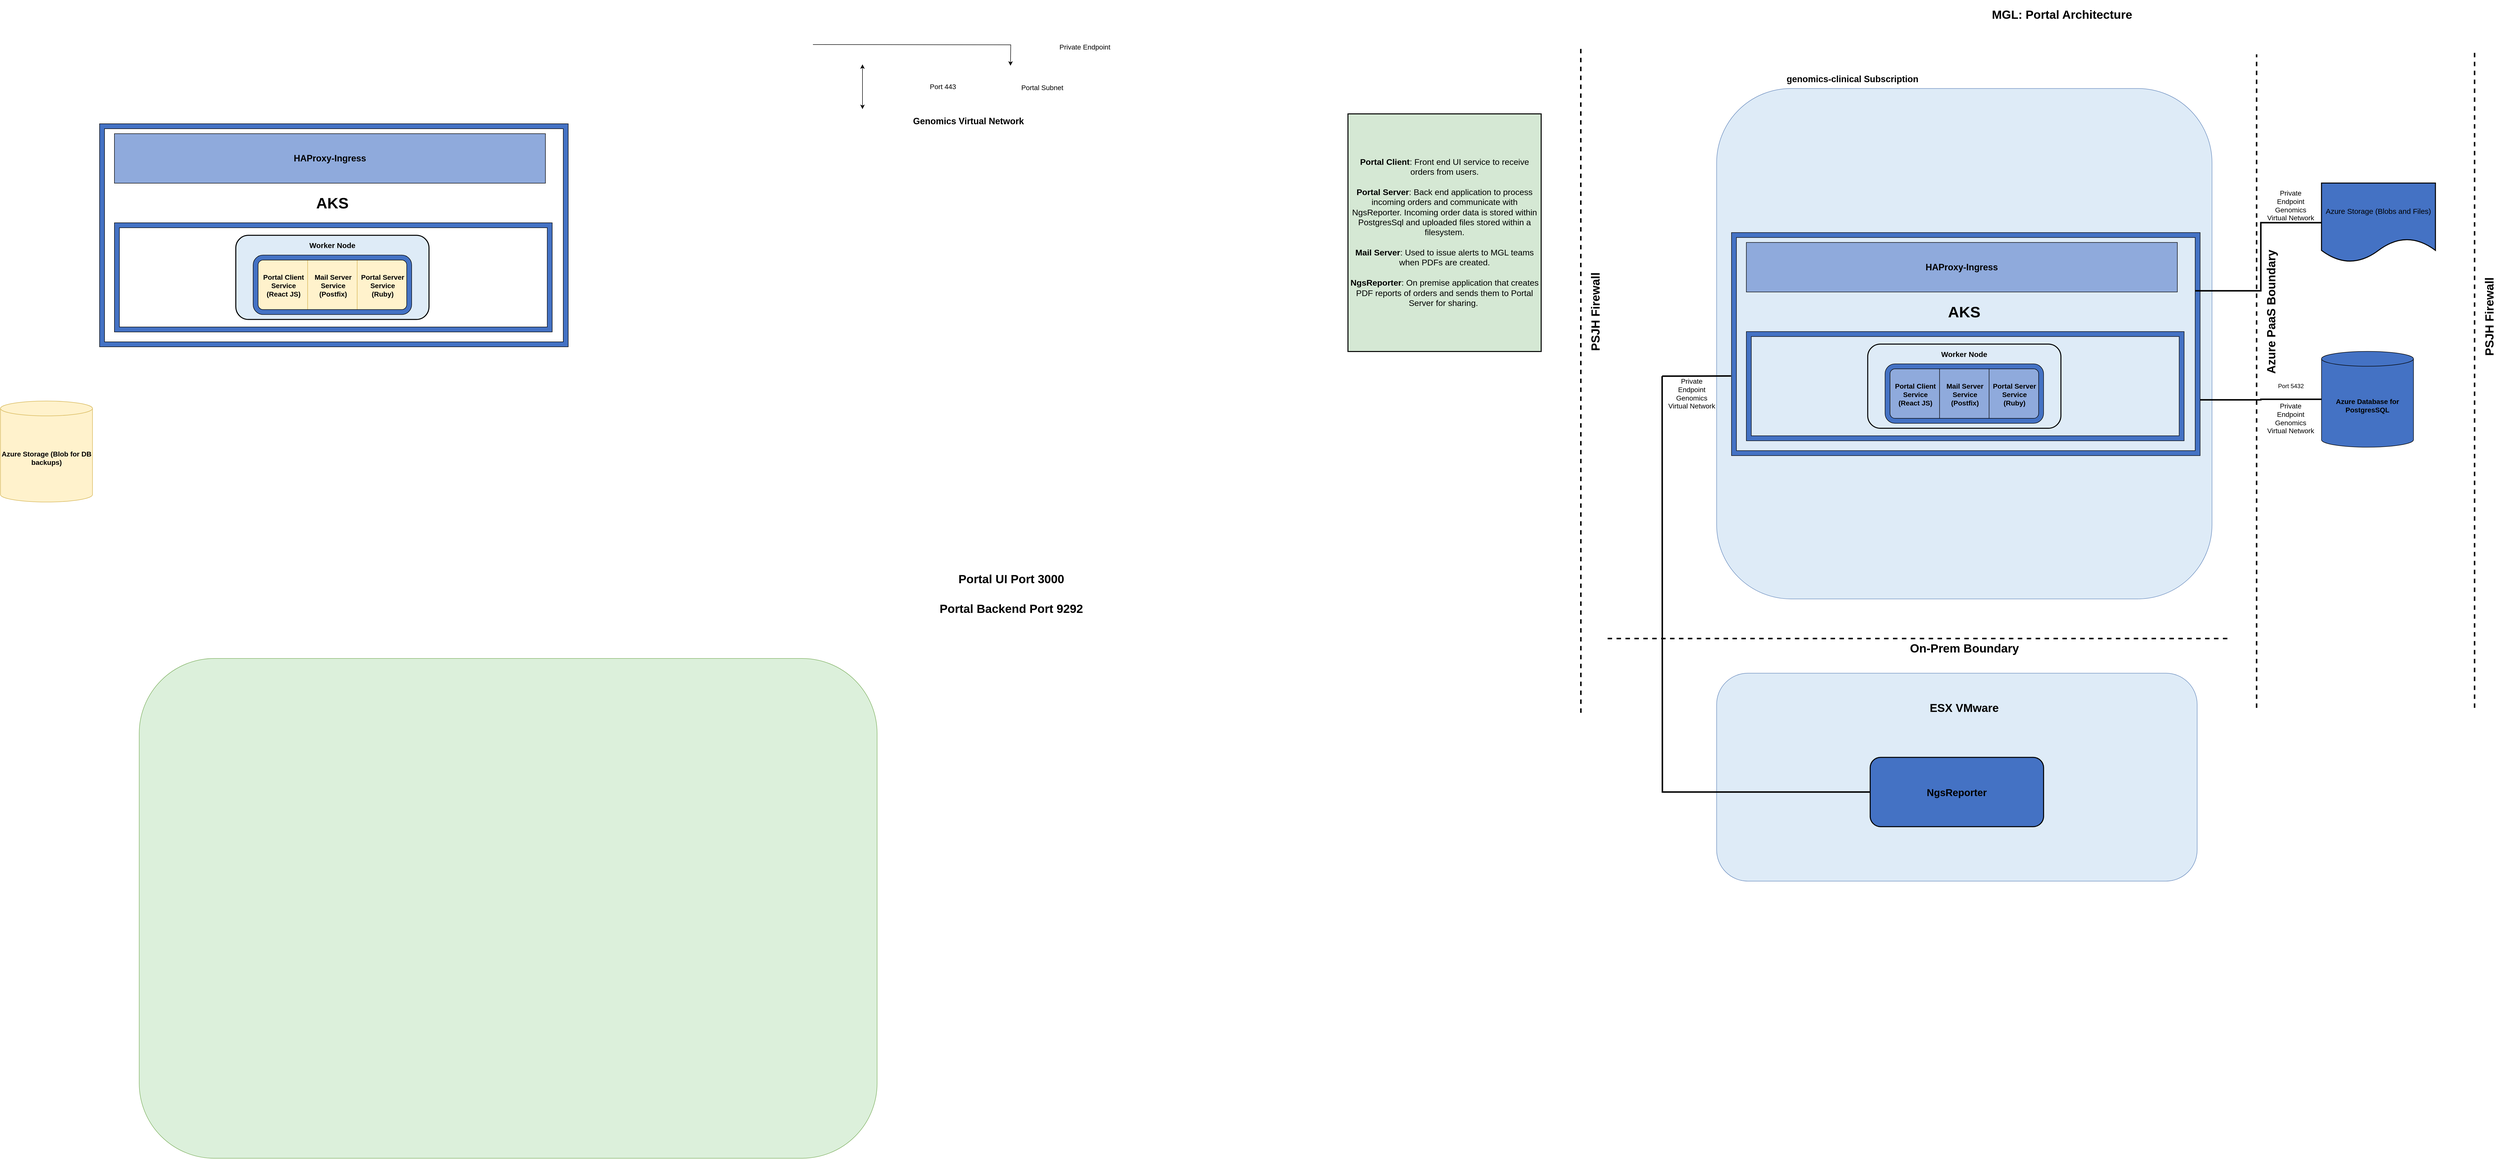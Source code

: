 <mxfile version="15.1.0" type="github">
  <diagram name="Page-1" id="e3a06f82-3646-2815-327d-82caf3d4e204">
    <mxGraphModel dx="5569" dy="1154" grid="1" gridSize="10" guides="1" tooltips="1" connect="1" arrows="1" fold="1" page="1" pageScale="1.5" pageWidth="1169" pageHeight="826" background="none" math="0" shadow="0">
      <root>
        <mxCell id="0" style=";html=1;" />
        <mxCell id="1" style=";html=1;" parent="0" />
        <mxCell id="6a7d8f32e03d9370-62" value="MGL: Portal Architecture" style="text;strokeColor=none;fillColor=none;html=1;fontSize=24;fontStyle=1;verticalAlign=middle;align=center;" parent="1" vertex="1">
          <mxGeometry x="294.177" width="1394" height="60.267" as="geometry" />
        </mxCell>
        <mxCell id="vWLtctp0Y2EUvDG1c7CQ-7" value="&lt;b&gt;&lt;font style=&quot;font-size: 18px&quot;&gt;genomics-clinical Subscription&lt;/font&gt;&lt;/b&gt;" style="text;html=1;strokeColor=none;fillColor=none;align=center;verticalAlign=middle;whiteSpace=wrap;rounded=0;" parent="1" vertex="1">
          <mxGeometry x="204.182" y="129.463" width="728.571" height="60.267" as="geometry" />
        </mxCell>
        <mxCell id="vWLtctp0Y2EUvDG1c7CQ-11" value="&lt;font style=&quot;font-size: 18px&quot;&gt;&lt;b&gt;Genomics Virtual Network&lt;/b&gt;&lt;/font&gt;" style="text;html=1;strokeColor=none;fillColor=none;align=center;verticalAlign=middle;whiteSpace=wrap;rounded=0;" parent="1" vertex="1">
          <mxGeometry x="-1370.002" y="230.003" width="307.619" height="30.133" as="geometry" />
        </mxCell>
        <mxCell id="vWLtctp0Y2EUvDG1c7CQ-13" value="&lt;font style=&quot;font-size: 14px&quot;&gt;Portal Subnet&lt;/font&gt;" style="text;html=1;strokeColor=none;fillColor=none;align=center;verticalAlign=middle;whiteSpace=wrap;rounded=0;" parent="1" vertex="1">
          <mxGeometry x="-1140" y="160.0" width="145.82" height="34.274" as="geometry" />
        </mxCell>
        <mxCell id="vWLtctp0Y2EUvDG1c7CQ-38" value="&lt;font style=&quot;font-size: 14px&quot;&gt;Port 443&lt;/font&gt;" style="text;html=1;strokeColor=none;fillColor=none;align=center;verticalAlign=middle;whiteSpace=wrap;rounded=0;" parent="1" vertex="1">
          <mxGeometry x="-1299.995" y="159.997" width="64.762" height="30.133" as="geometry" />
        </mxCell>
        <mxCell id="rg4Ka3kV1G-TsTbr1ID1-2" style="edgeStyle=orthogonalEdgeStyle;rounded=0;orthogonalLoop=1;jettySize=auto;html=1;exitX=0.5;exitY=1;exitDx=0;exitDy=0;entryX=0.5;entryY=0;entryDx=0;entryDy=0;" parent="1" edge="1">
          <mxGeometry relative="1" as="geometry">
            <mxPoint x="-1530.001" y="90.0" as="sourcePoint" />
            <mxPoint x="-1131.25" y="132.803" as="targetPoint" />
          </mxGeometry>
        </mxCell>
        <mxCell id="vWLtctp0Y2EUvDG1c7CQ-28" style="edgeStyle=orthogonalEdgeStyle;rounded=0;orthogonalLoop=1;jettySize=auto;html=1;exitX=0.5;exitY=1;exitDx=0;exitDy=0;entryX=0.5;entryY=0;entryDx=0;entryDy=0;endArrow=classic;endFill=1;startArrow=classic;startFill=1;" parent="1" edge="1">
          <mxGeometry relative="1" as="geometry">
            <mxPoint x="-1430.001" y="129.997" as="sourcePoint" />
            <mxPoint x="-1430.001" y="220.397" as="targetPoint" />
          </mxGeometry>
        </mxCell>
        <mxCell id="vWLtctp0Y2EUvDG1c7CQ-37" value="&lt;font style=&quot;font-size: 14px&quot;&gt;Private Endpoint&lt;/font&gt;" style="text;html=1;strokeColor=none;fillColor=none;align=center;verticalAlign=middle;whiteSpace=wrap;rounded=0;" parent="1" vertex="1">
          <mxGeometry x="-1069.998" y="79.997" width="178.095" height="30.133" as="geometry" />
        </mxCell>
        <mxCell id="vWLtctp0Y2EUvDG1c7CQ-6" value="" style="rounded=1;whiteSpace=wrap;html=1;strokeColor=#6c8ebf;fillColor=#deebf7;" parent="1" vertex="1">
          <mxGeometry x="294.18" y="178.73" width="1000" height="1031" as="geometry" />
        </mxCell>
        <mxCell id="vWLtctp0Y2EUvDG1c7CQ-10" value="" style="rounded=1;whiteSpace=wrap;html=1;strokeColor=#82b366;fillColor=#DCF0DB;" parent="1" vertex="1">
          <mxGeometry x="-2890" y="1330.003" width="1489.524" height="1009.467" as="geometry" />
        </mxCell>
        <mxCell id="tGYNeZP_cqa0wACuk-C2-67" style="edgeStyle=orthogonalEdgeStyle;rounded=0;orthogonalLoop=1;jettySize=auto;html=1;exitX=0;exitY=0.5;exitDx=0;exitDy=0;exitPerimeter=0;entryX=0;entryY=0;entryDx=946.0;entryDy=337.897;entryPerimeter=0;strokeWidth=3;endArrow=none;endFill=0;" edge="1" parent="1" source="vWLtctp0Y2EUvDG1c7CQ-16" target="tGYNeZP_cqa0wACuk-C2-5">
          <mxGeometry relative="1" as="geometry" />
        </mxCell>
        <mxCell id="vWLtctp0Y2EUvDG1c7CQ-16" value="&lt;font style=&quot;font-size: 14px&quot;&gt;&lt;b&gt;Azure Database for&lt;br&gt;PostgresSQL&lt;/b&gt;&lt;/font&gt;" style="shape=cylinder3;whiteSpace=wrap;html=1;boundedLbl=1;backgroundOutline=1;size=15;fillColor=#4472C4;" parent="1" vertex="1">
          <mxGeometry x="1515.18" y="709.73" width="185.71" height="193.56" as="geometry" />
        </mxCell>
        <mxCell id="vWLtctp0Y2EUvDG1c7CQ-35" value="&lt;font style=&quot;font-size: 14px&quot;&gt;&lt;b&gt;Azure Storage (Blob for DB backups)&lt;/b&gt;&lt;/font&gt;" style="shape=cylinder3;whiteSpace=wrap;html=1;boundedLbl=1;backgroundOutline=1;size=15;fillColor=#fff2cc;strokeColor=#d6b656;" parent="1" vertex="1">
          <mxGeometry x="-3170" y="810" width="185.71" height="204" as="geometry" />
        </mxCell>
        <mxCell id="tGYNeZP_cqa0wACuk-C2-36" value="" style="group" vertex="1" connectable="0" parent="1">
          <mxGeometry x="324.18" y="469.733" width="946" height="450.53" as="geometry" />
        </mxCell>
        <mxCell id="tGYNeZP_cqa0wACuk-C2-5" value="" style="verticalLabelPosition=bottom;verticalAlign=top;html=1;shape=mxgraph.basic.frame;dx=10;fillColor=#4472c4;" vertex="1" parent="tGYNeZP_cqa0wACuk-C2-36">
          <mxGeometry width="946" height="450.53" as="geometry" />
        </mxCell>
        <mxCell id="tGYNeZP_cqa0wACuk-C2-9" value="" style="verticalLabelPosition=bottom;verticalAlign=top;html=1;shape=mxgraph.basic.frame;dx=10;fillColor=#4472c4;" vertex="1" parent="tGYNeZP_cqa0wACuk-C2-36">
          <mxGeometry x="30" y="200" width="883.68" height="220.53" as="geometry" />
        </mxCell>
        <mxCell id="tGYNeZP_cqa0wACuk-C2-31" value="" style="group" vertex="1" connectable="0" parent="tGYNeZP_cqa0wACuk-C2-36">
          <mxGeometry x="275" y="225.267" width="390" height="170" as="geometry" />
        </mxCell>
        <mxCell id="tGYNeZP_cqa0wACuk-C2-20" value="" style="rounded=1;whiteSpace=wrap;html=1;shadow=0;glass=0;sketch=0;fillColor=#DEEBF7;strokeWidth=2;" vertex="1" parent="tGYNeZP_cqa0wACuk-C2-31">
          <mxGeometry width="390" height="170" as="geometry" />
        </mxCell>
        <mxCell id="tGYNeZP_cqa0wACuk-C2-19" value="" style="group" vertex="1" connectable="0" parent="tGYNeZP_cqa0wACuk-C2-31">
          <mxGeometry x="35" y="40" width="320" height="120" as="geometry" />
        </mxCell>
        <mxCell id="rg4Ka3kV1G-TsTbr1ID1-1" value="&lt;b&gt;&lt;font style=&quot;font-size: 14px&quot;&gt;Portal Client Service&lt;br&gt;(React JS)&lt;br&gt;&lt;/font&gt;&lt;/b&gt;" style="whiteSpace=wrap;html=1;aspect=fixed;strokeColor=#d6b656;fillColor=#8FAADC;" parent="tGYNeZP_cqa0wACuk-C2-19" vertex="1">
          <mxGeometry x="10" y="10.003" width="103.32" height="103.32" as="geometry" />
        </mxCell>
        <mxCell id="rg4Ka3kV1G-TsTbr1ID1-4" value="&lt;b&gt;&lt;font style=&quot;font-size: 14px&quot;&gt;Mail Server Service&lt;br&gt;(Postfix)&lt;br&gt;&lt;/font&gt;&lt;/b&gt;" style="whiteSpace=wrap;html=1;aspect=fixed;fillColor=#8FAADC;" parent="tGYNeZP_cqa0wACuk-C2-19" vertex="1">
          <mxGeometry x="110" y="10.003" width="103.32" height="103.32" as="geometry" />
        </mxCell>
        <mxCell id="vWLtctp0Y2EUvDG1c7CQ-14" value="&lt;b&gt;&lt;font style=&quot;font-size: 14px&quot;&gt;Portal Server Service&lt;br&gt;(Ruby)&lt;br&gt;&lt;/font&gt;&lt;/b&gt;" style="whiteSpace=wrap;html=1;aspect=fixed;fillColor=#8FAADC;" parent="tGYNeZP_cqa0wACuk-C2-19" vertex="1">
          <mxGeometry x="210.0" y="10.003" width="103.32" height="103.32" as="geometry" />
        </mxCell>
        <mxCell id="tGYNeZP_cqa0wACuk-C2-13" value="" style="verticalLabelPosition=bottom;verticalAlign=top;html=1;shape=mxgraph.basic.rounded_frame;dx=10;fillColor=#4472c4;" vertex="1" parent="tGYNeZP_cqa0wACuk-C2-19">
          <mxGeometry width="320" height="120" as="geometry" />
        </mxCell>
        <mxCell id="tGYNeZP_cqa0wACuk-C2-21" value="&lt;font style=&quot;font-size: 15px&quot;&gt;&lt;b&gt;Worker Node&lt;/b&gt;&lt;/font&gt;" style="text;html=1;strokeColor=none;fillColor=none;align=center;verticalAlign=middle;whiteSpace=wrap;rounded=0;shadow=0;glass=0;sketch=0;" vertex="1" parent="tGYNeZP_cqa0wACuk-C2-31">
          <mxGeometry x="40" y="10" width="310" height="20" as="geometry" />
        </mxCell>
        <mxCell id="tGYNeZP_cqa0wACuk-C2-32" value="&lt;font style=&quot;font-size: 18px&quot;&gt;&lt;b&gt;HAProxy-Ingress&lt;/b&gt;&lt;/font&gt;" style="rounded=0;whiteSpace=wrap;html=1;shadow=0;glass=0;sketch=0;fillColor=#8faadc;" vertex="1" parent="tGYNeZP_cqa0wACuk-C2-36">
          <mxGeometry x="30" y="19.997" width="870" height="100" as="geometry" />
        </mxCell>
        <mxCell id="tGYNeZP_cqa0wACuk-C2-34" value="&lt;font size=&quot;1&quot;&gt;&lt;b style=&quot;font-size: 31px&quot;&gt;AKS&lt;/b&gt;&lt;/font&gt;" style="text;html=1;strokeColor=none;fillColor=none;align=center;verticalAlign=middle;whiteSpace=wrap;rounded=0;shadow=0;glass=0;sketch=0;" vertex="1" parent="tGYNeZP_cqa0wACuk-C2-36">
          <mxGeometry x="410" y="139.997" width="120" height="40" as="geometry" />
        </mxCell>
        <mxCell id="tGYNeZP_cqa0wACuk-C2-37" value="Portal UI Port 3000" style="text;strokeColor=none;fillColor=none;html=1;fontSize=24;fontStyle=1;verticalAlign=middle;align=center;rounded=0;shadow=0;glass=0;sketch=0;" vertex="1" parent="1">
          <mxGeometry x="-1180" y="1150" width="100" height="40" as="geometry" />
        </mxCell>
        <mxCell id="tGYNeZP_cqa0wACuk-C2-38" value="" style="endArrow=none;dashed=1;html=1;strokeWidth=3;" edge="1" parent="1">
          <mxGeometry width="50" height="50" relative="1" as="geometry">
            <mxPoint x="1384.18" y="1429.73" as="sourcePoint" />
            <mxPoint x="1384.18" y="109.73" as="targetPoint" />
          </mxGeometry>
        </mxCell>
        <mxCell id="tGYNeZP_cqa0wACuk-C2-39" value="Azure PaaS Boundary" style="text;strokeColor=none;fillColor=none;html=1;fontSize=24;fontStyle=1;verticalAlign=middle;align=center;rounded=0;shadow=0;glass=0;sketch=0;rotation=-90;" vertex="1" parent="1">
          <mxGeometry x="1194.18" y="610" width="440" height="40" as="geometry" />
        </mxCell>
        <mxCell id="tGYNeZP_cqa0wACuk-C2-44" value="" style="endArrow=none;dashed=1;html=1;strokeWidth=3;" edge="1" parent="1">
          <mxGeometry width="50" height="50" relative="1" as="geometry">
            <mxPoint x="1824.18" y="1429.73" as="sourcePoint" />
            <mxPoint x="1824.18" y="99.73" as="targetPoint" />
          </mxGeometry>
        </mxCell>
        <mxCell id="tGYNeZP_cqa0wACuk-C2-45" value="PSJH Firewall" style="text;strokeColor=none;fillColor=none;html=1;fontSize=24;fontStyle=1;verticalAlign=middle;align=center;rounded=0;shadow=0;glass=0;sketch=0;rotation=-90;" vertex="1" parent="1">
          <mxGeometry x="1634.18" y="619.73" width="440" height="40" as="geometry" />
        </mxCell>
        <mxCell id="tGYNeZP_cqa0wACuk-C2-46" value="" style="endArrow=none;dashed=1;html=1;strokeWidth=3;" edge="1" parent="1">
          <mxGeometry width="50" height="50" relative="1" as="geometry">
            <mxPoint x="20.18" y="1439.73" as="sourcePoint" />
            <mxPoint x="20.0" y="90" as="targetPoint" />
          </mxGeometry>
        </mxCell>
        <mxCell id="tGYNeZP_cqa0wACuk-C2-47" value="PSJH Firewall" style="text;strokeColor=none;fillColor=none;html=1;fontSize=24;fontStyle=1;verticalAlign=middle;align=center;rounded=0;shadow=0;glass=0;sketch=0;rotation=-90;" vertex="1" parent="1">
          <mxGeometry x="-170.0" y="610" width="440" height="40" as="geometry" />
        </mxCell>
        <mxCell id="tGYNeZP_cqa0wACuk-C2-48" value="" style="endArrow=none;dashed=1;html=1;strokeWidth=3;" edge="1" parent="1">
          <mxGeometry width="50" height="50" relative="1" as="geometry">
            <mxPoint x="74.18" y="1289.73" as="sourcePoint" />
            <mxPoint x="1334.18" y="1289.73" as="targetPoint" />
          </mxGeometry>
        </mxCell>
        <mxCell id="tGYNeZP_cqa0wACuk-C2-49" value="On-Prem Boundary" style="text;strokeColor=none;fillColor=none;html=1;fontSize=24;fontStyle=1;verticalAlign=middle;align=center;rounded=0;shadow=0;glass=0;sketch=0;rotation=0;" vertex="1" parent="1">
          <mxGeometry x="574.18" y="1289.73" width="440" height="40" as="geometry" />
        </mxCell>
        <mxCell id="tGYNeZP_cqa0wACuk-C2-50" value="Portal Backend Port 9292" style="text;strokeColor=none;fillColor=none;html=1;fontSize=24;fontStyle=1;verticalAlign=middle;align=center;rounded=0;shadow=0;glass=0;sketch=0;" vertex="1" parent="1">
          <mxGeometry x="-1180" y="1210" width="100" height="40" as="geometry" />
        </mxCell>
        <mxCell id="tGYNeZP_cqa0wACuk-C2-52" value="" style="rounded=1;whiteSpace=wrap;html=1;strokeColor=#6c8ebf;fillColor=#deebf7;" vertex="1" parent="1">
          <mxGeometry x="294.18" y="1359.73" width="970" height="420" as="geometry" />
        </mxCell>
        <mxCell id="tGYNeZP_cqa0wACuk-C2-53" value="" style="group" vertex="1" connectable="0" parent="1">
          <mxGeometry x="-2970" y="250.003" width="946" height="450.53" as="geometry" />
        </mxCell>
        <mxCell id="tGYNeZP_cqa0wACuk-C2-54" value="" style="verticalLabelPosition=bottom;verticalAlign=top;html=1;shape=mxgraph.basic.frame;dx=10;fillColor=#4472c4;" vertex="1" parent="tGYNeZP_cqa0wACuk-C2-53">
          <mxGeometry width="946" height="450.53" as="geometry" />
        </mxCell>
        <mxCell id="tGYNeZP_cqa0wACuk-C2-55" value="" style="verticalLabelPosition=bottom;verticalAlign=top;html=1;shape=mxgraph.basic.frame;dx=10;fillColor=#4472c4;" vertex="1" parent="tGYNeZP_cqa0wACuk-C2-53">
          <mxGeometry x="30" y="200" width="883.68" height="220.53" as="geometry" />
        </mxCell>
        <mxCell id="tGYNeZP_cqa0wACuk-C2-56" value="" style="group" vertex="1" connectable="0" parent="tGYNeZP_cqa0wACuk-C2-53">
          <mxGeometry x="275" y="225.267" width="390" height="170" as="geometry" />
        </mxCell>
        <mxCell id="tGYNeZP_cqa0wACuk-C2-57" value="" style="rounded=1;whiteSpace=wrap;html=1;shadow=0;glass=0;sketch=0;fillColor=#DEEBF7;strokeWidth=2;" vertex="1" parent="tGYNeZP_cqa0wACuk-C2-56">
          <mxGeometry width="390" height="170" as="geometry" />
        </mxCell>
        <mxCell id="tGYNeZP_cqa0wACuk-C2-58" value="" style="group" vertex="1" connectable="0" parent="tGYNeZP_cqa0wACuk-C2-56">
          <mxGeometry x="35" y="40" width="320" height="120" as="geometry" />
        </mxCell>
        <mxCell id="tGYNeZP_cqa0wACuk-C2-59" value="&lt;b&gt;&lt;font style=&quot;font-size: 14px&quot;&gt;Portal Client Service&lt;br&gt;(React JS)&lt;br&gt;&lt;/font&gt;&lt;/b&gt;" style="whiteSpace=wrap;html=1;aspect=fixed;fillColor=#fff2cc;strokeColor=#d6b656;" vertex="1" parent="tGYNeZP_cqa0wACuk-C2-58">
          <mxGeometry x="10" y="10.003" width="103.32" height="103.32" as="geometry" />
        </mxCell>
        <mxCell id="tGYNeZP_cqa0wACuk-C2-60" value="&lt;b&gt;&lt;font style=&quot;font-size: 14px&quot;&gt;Mail Server Service&lt;br&gt;(Postfix)&lt;br&gt;&lt;/font&gt;&lt;/b&gt;" style="whiteSpace=wrap;html=1;aspect=fixed;fillColor=#fff2cc;strokeColor=#d6b656;" vertex="1" parent="tGYNeZP_cqa0wACuk-C2-58">
          <mxGeometry x="110" y="10.003" width="103.32" height="103.32" as="geometry" />
        </mxCell>
        <mxCell id="tGYNeZP_cqa0wACuk-C2-61" value="&lt;b&gt;&lt;font style=&quot;font-size: 14px&quot;&gt;Portal Server Service&lt;br&gt;(Ruby)&lt;br&gt;&lt;/font&gt;&lt;/b&gt;" style="whiteSpace=wrap;html=1;aspect=fixed;fillColor=#fff2cc;strokeColor=#d6b656;" vertex="1" parent="tGYNeZP_cqa0wACuk-C2-58">
          <mxGeometry x="210.0" y="10.003" width="103.32" height="103.32" as="geometry" />
        </mxCell>
        <mxCell id="tGYNeZP_cqa0wACuk-C2-62" value="" style="verticalLabelPosition=bottom;verticalAlign=top;html=1;shape=mxgraph.basic.rounded_frame;dx=10;fillColor=#4472c4;" vertex="1" parent="tGYNeZP_cqa0wACuk-C2-58">
          <mxGeometry width="320" height="120" as="geometry" />
        </mxCell>
        <mxCell id="tGYNeZP_cqa0wACuk-C2-63" value="&lt;font style=&quot;font-size: 15px&quot;&gt;&lt;b&gt;Worker Node&lt;/b&gt;&lt;/font&gt;" style="text;html=1;strokeColor=none;fillColor=none;align=center;verticalAlign=middle;whiteSpace=wrap;rounded=0;shadow=0;glass=0;sketch=0;" vertex="1" parent="tGYNeZP_cqa0wACuk-C2-56">
          <mxGeometry x="40" y="10" width="310" height="20" as="geometry" />
        </mxCell>
        <mxCell id="tGYNeZP_cqa0wACuk-C2-64" value="&lt;font style=&quot;font-size: 18px&quot;&gt;&lt;b&gt;HAProxy-Ingress&lt;/b&gt;&lt;/font&gt;" style="rounded=0;whiteSpace=wrap;html=1;shadow=0;glass=0;sketch=0;fillColor=#8faadc;" vertex="1" parent="tGYNeZP_cqa0wACuk-C2-53">
          <mxGeometry x="30" y="19.997" width="870" height="100" as="geometry" />
        </mxCell>
        <mxCell id="tGYNeZP_cqa0wACuk-C2-65" value="&lt;font size=&quot;1&quot;&gt;&lt;b style=&quot;font-size: 31px&quot;&gt;AKS&lt;/b&gt;&lt;/font&gt;" style="text;html=1;strokeColor=none;fillColor=none;align=center;verticalAlign=middle;whiteSpace=wrap;rounded=0;shadow=0;glass=0;sketch=0;" vertex="1" parent="tGYNeZP_cqa0wACuk-C2-53">
          <mxGeometry x="410" y="139.997" width="120" height="40" as="geometry" />
        </mxCell>
        <mxCell id="tGYNeZP_cqa0wACuk-C2-51" value="&lt;b&gt;&lt;font style=&quot;font-size: 23px&quot;&gt;ESX VMware&lt;/font&gt;&lt;/b&gt;" style="text;html=1;strokeColor=none;fillColor=none;align=center;verticalAlign=middle;whiteSpace=wrap;rounded=0;" vertex="1" parent="1">
          <mxGeometry x="424.18" y="1399.73" width="740" height="60.27" as="geometry" />
        </mxCell>
        <mxCell id="tGYNeZP_cqa0wACuk-C2-68" style="edgeStyle=orthogonalEdgeStyle;rounded=0;orthogonalLoop=1;jettySize=auto;html=1;exitX=0;exitY=0.5;exitDx=0;exitDy=0;entryX=0;entryY=0;entryDx=936.0;entryDy=117.632;entryPerimeter=0;strokeWidth=3;endArrow=none;endFill=0;" edge="1" parent="1" source="tGYNeZP_cqa0wACuk-C2-66" target="tGYNeZP_cqa0wACuk-C2-5">
          <mxGeometry relative="1" as="geometry" />
        </mxCell>
        <mxCell id="tGYNeZP_cqa0wACuk-C2-66" value="&lt;font style=&quot;font-size: 15px&quot;&gt;Azure Storage (Blobs and Files)&lt;/font&gt;" style="shape=document;whiteSpace=wrap;html=1;boundedLbl=1;rounded=0;shadow=0;glass=0;sketch=0;strokeWidth=2;fillColor=#4472c4;" vertex="1" parent="1">
          <mxGeometry x="1515.18" y="369.73" width="230" height="160" as="geometry" />
        </mxCell>
        <mxCell id="tGYNeZP_cqa0wACuk-C2-69" value="&lt;font style=&quot;font-size: 14px&quot;&gt;Private Endpoint&lt;br&gt;Genomics Virtual Network&lt;/font&gt;" style="text;html=1;strokeColor=none;fillColor=none;align=center;verticalAlign=middle;whiteSpace=wrap;rounded=0;shadow=0;glass=0;sketch=0;" vertex="1" parent="1">
          <mxGeometry x="1402.75" y="379.73" width="100" height="70" as="geometry" />
        </mxCell>
        <mxCell id="tGYNeZP_cqa0wACuk-C2-70" value="&lt;font style=&quot;font-size: 14px&quot;&gt;Private Endpoint&lt;br&gt;Genomics Virtual Network&lt;/font&gt;" style="text;html=1;strokeColor=none;fillColor=none;align=center;verticalAlign=middle;whiteSpace=wrap;rounded=0;shadow=0;glass=0;sketch=0;" vertex="1" parent="1">
          <mxGeometry x="1402.75" y="809.73" width="100" height="70" as="geometry" />
        </mxCell>
        <mxCell id="tGYNeZP_cqa0wACuk-C2-71" value="Port 5432" style="text;html=1;align=center;verticalAlign=middle;resizable=0;points=[];autosize=1;strokeColor=none;fillColor=none;" vertex="1" parent="1">
          <mxGeometry x="1417.75" y="769.73" width="70" height="20" as="geometry" />
        </mxCell>
        <mxCell id="tGYNeZP_cqa0wACuk-C2-73" style="edgeStyle=orthogonalEdgeStyle;rounded=0;orthogonalLoop=1;jettySize=auto;html=1;exitX=0;exitY=0.5;exitDx=0;exitDy=0;endArrow=none;endFill=0;strokeWidth=3;" edge="1" parent="1" source="tGYNeZP_cqa0wACuk-C2-72">
          <mxGeometry relative="1" as="geometry">
            <mxPoint x="184.18" y="759.73" as="targetPoint" />
          </mxGeometry>
        </mxCell>
        <mxCell id="tGYNeZP_cqa0wACuk-C2-72" value="&lt;font style=&quot;font-size: 20px&quot;&gt;&lt;b&gt;NgsReporter&lt;/b&gt;&lt;/font&gt;" style="rounded=1;whiteSpace=wrap;html=1;shadow=0;glass=0;sketch=0;strokeColor=#000000;strokeWidth=2;fillColor=#4472C4;" vertex="1" parent="1">
          <mxGeometry x="604.18" y="1529.73" width="350" height="140" as="geometry" />
        </mxCell>
        <mxCell id="tGYNeZP_cqa0wACuk-C2-77" value="" style="endArrow=none;html=1;strokeWidth=3;entryX=-0.001;entryY=0.643;entryDx=0;entryDy=0;entryPerimeter=0;" edge="1" parent="1" target="tGYNeZP_cqa0wACuk-C2-5">
          <mxGeometry width="50" height="50" relative="1" as="geometry">
            <mxPoint x="184.18" y="759.73" as="sourcePoint" />
            <mxPoint x="274.18" y="759.73" as="targetPoint" />
          </mxGeometry>
        </mxCell>
        <mxCell id="tGYNeZP_cqa0wACuk-C2-78" value="&lt;font style=&quot;font-size: 14px&quot;&gt;Private Endpoint&lt;br&gt;Genomics Virtual Network&lt;/font&gt;" style="text;html=1;strokeColor=none;fillColor=none;align=center;verticalAlign=middle;whiteSpace=wrap;rounded=0;shadow=0;glass=0;sketch=0;" vertex="1" parent="1">
          <mxGeometry x="194.18" y="759.73" width="100" height="70" as="geometry" />
        </mxCell>
        <mxCell id="tGYNeZP_cqa0wACuk-C2-79" value="&lt;font style=&quot;font-size: 17px&quot;&gt;&lt;b&gt;Portal Client&lt;/b&gt;: Front end UI service to receive orders from users.&lt;br&gt;&lt;br&gt;&lt;b&gt;Portal Server&lt;/b&gt;: Back end application to process incoming orders and communicate with NgsReporter. Incoming order data is stored within PostgresSql and uploaded files stored within a filesystem.&lt;br&gt;&lt;br&gt;&lt;b&gt;Mail Server&lt;/b&gt;: Used to issue alerts to MGL teams when PDFs are created.&lt;br&gt;&lt;br&gt;&lt;b&gt;NgsReporter&lt;/b&gt;: On premise application that creates PDF reports of orders and sends them to Portal Server for sharing.&amp;nbsp;&lt;/font&gt;" style="rounded=0;whiteSpace=wrap;html=1;shadow=0;glass=0;sketch=0;strokeColor=#000000;strokeWidth=2;fillColor=#D5E8D4;" vertex="1" parent="1">
          <mxGeometry x="-450" y="230" width="390" height="480" as="geometry" />
        </mxCell>
      </root>
    </mxGraphModel>
  </diagram>
</mxfile>
